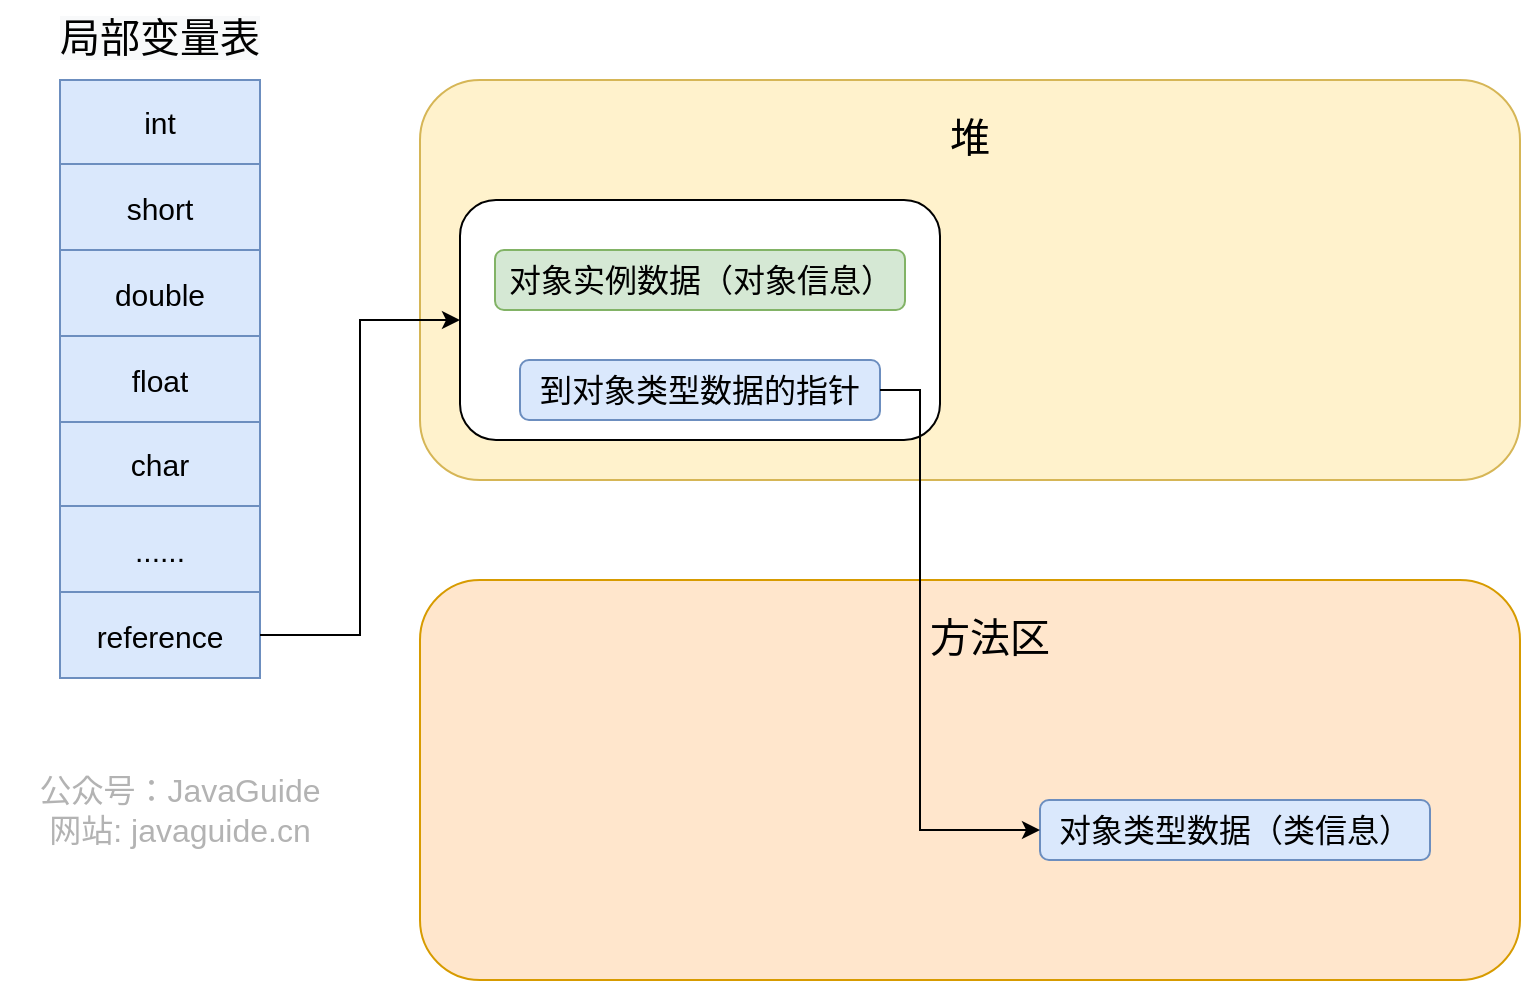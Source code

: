 <mxfile version="13.4.5" type="device"><diagram id="FI0YRmASlENyD6fWpalO" name="Page-1"><mxGraphModel dx="1106" dy="997" grid="1" gridSize="10" guides="1" tooltips="1" connect="1" arrows="1" fold="1" page="1" pageScale="1" pageWidth="1169" pageHeight="1654" math="0" shadow="0"><root><mxCell id="0"/><mxCell id="1" parent="0"/><mxCell id="Eaa0YWHceZuXVUnpKgjY-1" value="" style="shape=table;html=1;whiteSpace=wrap;startSize=0;container=1;collapsible=0;childLayout=tableLayout;rounded=1;fontSize=16;fillColor=#dae8fc;strokeColor=#6c8ebf;" parent="1" vertex="1"><mxGeometry x="210" y="240" width="100" height="299" as="geometry"/></mxCell><mxCell id="Eaa0YWHceZuXVUnpKgjY-2" value="" style="shape=partialRectangle;html=1;whiteSpace=wrap;collapsible=0;dropTarget=0;pointerEvents=0;fillColor=none;top=0;left=0;bottom=0;right=0;points=[[0,0.5],[1,0.5]];portConstraint=eastwest;" parent="Eaa0YWHceZuXVUnpKgjY-1" vertex="1"><mxGeometry width="100" height="42" as="geometry"/></mxCell><mxCell id="Eaa0YWHceZuXVUnpKgjY-3" value="&lt;font style=&quot;font-size: 15px&quot;&gt;int&lt;/font&gt;" style="shape=partialRectangle;html=1;whiteSpace=wrap;connectable=0;overflow=hidden;fillColor=none;top=0;left=0;bottom=0;right=0;" parent="Eaa0YWHceZuXVUnpKgjY-2" vertex="1"><mxGeometry width="100" height="42" as="geometry"/></mxCell><mxCell id="Eaa0YWHceZuXVUnpKgjY-4" value="" style="shape=partialRectangle;html=1;whiteSpace=wrap;collapsible=0;dropTarget=0;pointerEvents=0;fillColor=none;top=0;left=0;bottom=0;right=0;points=[[0,0.5],[1,0.5]];portConstraint=eastwest;fontSize=15;" parent="Eaa0YWHceZuXVUnpKgjY-1" vertex="1"><mxGeometry y="42" width="100" height="43" as="geometry"/></mxCell><mxCell id="Eaa0YWHceZuXVUnpKgjY-5" value="short" style="shape=partialRectangle;html=1;whiteSpace=wrap;connectable=0;overflow=hidden;fillColor=none;top=0;left=0;bottom=0;right=0;fontSize=15;" parent="Eaa0YWHceZuXVUnpKgjY-4" vertex="1"><mxGeometry width="100" height="43" as="geometry"/></mxCell><mxCell id="Eaa0YWHceZuXVUnpKgjY-6" value="" style="shape=partialRectangle;html=1;whiteSpace=wrap;collapsible=0;dropTarget=0;pointerEvents=0;fillColor=none;top=0;left=0;bottom=0;right=0;points=[[0,0.5],[1,0.5]];portConstraint=eastwest;fontSize=15;" parent="Eaa0YWHceZuXVUnpKgjY-1" vertex="1"><mxGeometry y="85" width="100" height="43" as="geometry"/></mxCell><mxCell id="Eaa0YWHceZuXVUnpKgjY-7" value="double" style="shape=partialRectangle;html=1;whiteSpace=wrap;connectable=0;overflow=hidden;fillColor=none;top=0;left=0;bottom=0;right=0;fontSize=15;" parent="Eaa0YWHceZuXVUnpKgjY-6" vertex="1"><mxGeometry width="100" height="43" as="geometry"/></mxCell><mxCell id="Eaa0YWHceZuXVUnpKgjY-8" value="" style="shape=partialRectangle;html=1;whiteSpace=wrap;collapsible=0;dropTarget=0;pointerEvents=0;fillColor=none;top=0;left=0;bottom=0;right=0;points=[[0,0.5],[1,0.5]];portConstraint=eastwest;fontSize=15;" parent="Eaa0YWHceZuXVUnpKgjY-1" vertex="1"><mxGeometry y="128" width="100" height="43" as="geometry"/></mxCell><mxCell id="Eaa0YWHceZuXVUnpKgjY-9" value="float" style="shape=partialRectangle;html=1;whiteSpace=wrap;connectable=0;overflow=hidden;fillColor=none;top=0;left=0;bottom=0;right=0;fontSize=15;" parent="Eaa0YWHceZuXVUnpKgjY-8" vertex="1"><mxGeometry width="100" height="43" as="geometry"/></mxCell><mxCell id="Eaa0YWHceZuXVUnpKgjY-10" value="" style="shape=partialRectangle;html=1;whiteSpace=wrap;collapsible=0;dropTarget=0;pointerEvents=0;fillColor=none;top=0;left=0;bottom=0;right=0;points=[[0,0.5],[1,0.5]];portConstraint=eastwest;fontSize=15;" parent="Eaa0YWHceZuXVUnpKgjY-1" vertex="1"><mxGeometry y="171" width="100" height="42" as="geometry"/></mxCell><mxCell id="Eaa0YWHceZuXVUnpKgjY-11" value="char" style="shape=partialRectangle;html=1;whiteSpace=wrap;connectable=0;overflow=hidden;fillColor=none;top=0;left=0;bottom=0;right=0;fontSize=15;" parent="Eaa0YWHceZuXVUnpKgjY-10" vertex="1"><mxGeometry width="100" height="42" as="geometry"/></mxCell><mxCell id="Eaa0YWHceZuXVUnpKgjY-12" value="" style="shape=partialRectangle;html=1;whiteSpace=wrap;collapsible=0;dropTarget=0;pointerEvents=0;fillColor=none;top=0;left=0;bottom=0;right=0;points=[[0,0.5],[1,0.5]];portConstraint=eastwest;fontSize=15;" parent="Eaa0YWHceZuXVUnpKgjY-1" vertex="1"><mxGeometry y="213" width="100" height="43" as="geometry"/></mxCell><mxCell id="Eaa0YWHceZuXVUnpKgjY-13" value="......" style="shape=partialRectangle;html=1;whiteSpace=wrap;connectable=0;overflow=hidden;fillColor=none;top=0;left=0;bottom=0;right=0;fontSize=15;" parent="Eaa0YWHceZuXVUnpKgjY-12" vertex="1"><mxGeometry width="100" height="43" as="geometry"/></mxCell><mxCell id="Eaa0YWHceZuXVUnpKgjY-14" value="" style="shape=partialRectangle;html=1;whiteSpace=wrap;collapsible=0;dropTarget=0;pointerEvents=0;fillColor=none;top=0;left=0;bottom=0;right=0;points=[[0,0.5],[1,0.5]];portConstraint=eastwest;fontSize=15;" parent="Eaa0YWHceZuXVUnpKgjY-1" vertex="1"><mxGeometry y="256" width="100" height="43" as="geometry"/></mxCell><mxCell id="Eaa0YWHceZuXVUnpKgjY-15" value="reference" style="shape=partialRectangle;html=1;whiteSpace=wrap;connectable=0;overflow=hidden;fillColor=none;top=0;left=0;bottom=0;right=0;fontSize=15;" parent="Eaa0YWHceZuXVUnpKgjY-14" vertex="1"><mxGeometry width="100" height="43" as="geometry"/></mxCell><mxCell id="Eaa0YWHceZuXVUnpKgjY-16" value="&lt;span style=&quot;color: rgb(0, 0, 0); font-family: helvetica; font-size: 20px; font-style: normal; font-weight: 400; letter-spacing: normal; text-indent: 0px; text-transform: none; word-spacing: 0px; background-color: rgb(248, 249, 250);&quot;&gt;局部变量表&lt;/span&gt;" style="text;whiteSpace=wrap;html=1;fontSize=20;align=center;" parent="1" vertex="1"><mxGeometry x="205" y="200" width="110" height="50" as="geometry"/></mxCell><mxCell id="Eaa0YWHceZuXVUnpKgjY-17" value="" style="rounded=1;whiteSpace=wrap;html=1;fillColor=#fff2cc;strokeColor=#d6b656;" parent="1" vertex="1"><mxGeometry x="390" y="240" width="550" height="200" as="geometry"/></mxCell><mxCell id="Eaa0YWHceZuXVUnpKgjY-18" value="&lt;font face=&quot;helvetica&quot; style=&quot;font-size: 20px;&quot;&gt;&lt;span style=&quot;font-size: 20px;&quot;&gt;堆&lt;/span&gt;&lt;/font&gt;" style="text;whiteSpace=wrap;html=1;fontSize=20;align=center;" parent="1" vertex="1"><mxGeometry x="610" y="250" width="110" height="50" as="geometry"/></mxCell><mxCell id="Eaa0YWHceZuXVUnpKgjY-19" value="" style="rounded=1;whiteSpace=wrap;html=1;" parent="1" vertex="1"><mxGeometry x="410" y="300" width="240" height="120" as="geometry"/></mxCell><mxCell id="Eaa0YWHceZuXVUnpKgjY-21" value="对象实例数据（对象信息）" style="rounded=1;whiteSpace=wrap;html=1;fontSize=16;fillColor=#d5e8d4;strokeColor=#82b366;" parent="1" vertex="1"><mxGeometry x="427.5" y="325" width="205" height="30" as="geometry"/></mxCell><mxCell id="Eaa0YWHceZuXVUnpKgjY-22" value="到对象类型数据的指针" style="rounded=1;whiteSpace=wrap;html=1;fontSize=16;fillColor=#dae8fc;strokeColor=#6c8ebf;" parent="1" vertex="1"><mxGeometry x="440" y="380" width="180" height="30" as="geometry"/></mxCell><mxCell id="Eaa0YWHceZuXVUnpKgjY-25" value="" style="rounded=1;whiteSpace=wrap;html=1;fillColor=#ffe6cc;strokeColor=#d79b00;" parent="1" vertex="1"><mxGeometry x="390" y="490" width="550" height="200" as="geometry"/></mxCell><mxCell id="Eaa0YWHceZuXVUnpKgjY-26" value="&lt;font face=&quot;helvetica&quot; style=&quot;font-size: 20px&quot;&gt;&lt;span style=&quot;font-size: 20px&quot;&gt;方法区&lt;/span&gt;&lt;/font&gt;" style="text;whiteSpace=wrap;html=1;fontSize=20;align=center;" parent="1" vertex="1"><mxGeometry x="620" y="500" width="110" height="50" as="geometry"/></mxCell><mxCell id="Eaa0YWHceZuXVUnpKgjY-28" value="对象类型数据（类信息）" style="rounded=1;whiteSpace=wrap;html=1;fontSize=16;fillColor=#dae8fc;strokeColor=#6c8ebf;" parent="1" vertex="1"><mxGeometry x="700" y="600" width="195" height="30" as="geometry"/></mxCell><mxCell id="Eaa0YWHceZuXVUnpKgjY-29" style="edgeStyle=orthogonalEdgeStyle;rounded=0;orthogonalLoop=1;jettySize=auto;html=1;entryX=0;entryY=0.5;entryDx=0;entryDy=0;fontSize=20;" parent="1" source="Eaa0YWHceZuXVUnpKgjY-22" target="Eaa0YWHceZuXVUnpKgjY-28" edge="1"><mxGeometry relative="1" as="geometry"><Array as="points"><mxPoint x="640" y="395"/><mxPoint x="640" y="615"/></Array></mxGeometry></mxCell><mxCell id="Eaa0YWHceZuXVUnpKgjY-31" value="公众号：JavaGuide&lt;br style=&quot;font-size: 16px&quot;&gt;网站: javaguide.cn" style="text;html=1;strokeColor=none;fillColor=none;align=center;verticalAlign=middle;whiteSpace=wrap;rounded=0;labelBackgroundColor=none;fontSize=16;fontColor=#B3B3B3;rotation=0;sketch=0;" parent="1" vertex="1"><mxGeometry x="180" y="600" width="180" height="10" as="geometry"/></mxCell><mxCell id="Kwy7tlLhPwvdQ-sMEP5T-1" style="edgeStyle=orthogonalEdgeStyle;rounded=0;orthogonalLoop=1;jettySize=auto;html=1;entryX=0;entryY=0.5;entryDx=0;entryDy=0;" edge="1" parent="1" source="Eaa0YWHceZuXVUnpKgjY-14" target="Eaa0YWHceZuXVUnpKgjY-19"><mxGeometry relative="1" as="geometry"><mxPoint x="360" y="370" as="targetPoint"/></mxGeometry></mxCell></root></mxGraphModel></diagram></mxfile>